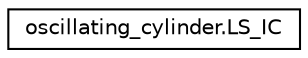 digraph "Graphical Class Hierarchy"
{
 // LATEX_PDF_SIZE
  edge [fontname="Helvetica",fontsize="10",labelfontname="Helvetica",labelfontsize="10"];
  node [fontname="Helvetica",fontsize="10",shape=record];
  rankdir="LR";
  Node0 [label="oscillating_cylinder.LS_IC",height=0.2,width=0.4,color="black", fillcolor="white", style="filled",URL="$d8/da6/classoscillating__cylinder_1_1LS__IC.html",tooltip=" "];
}

